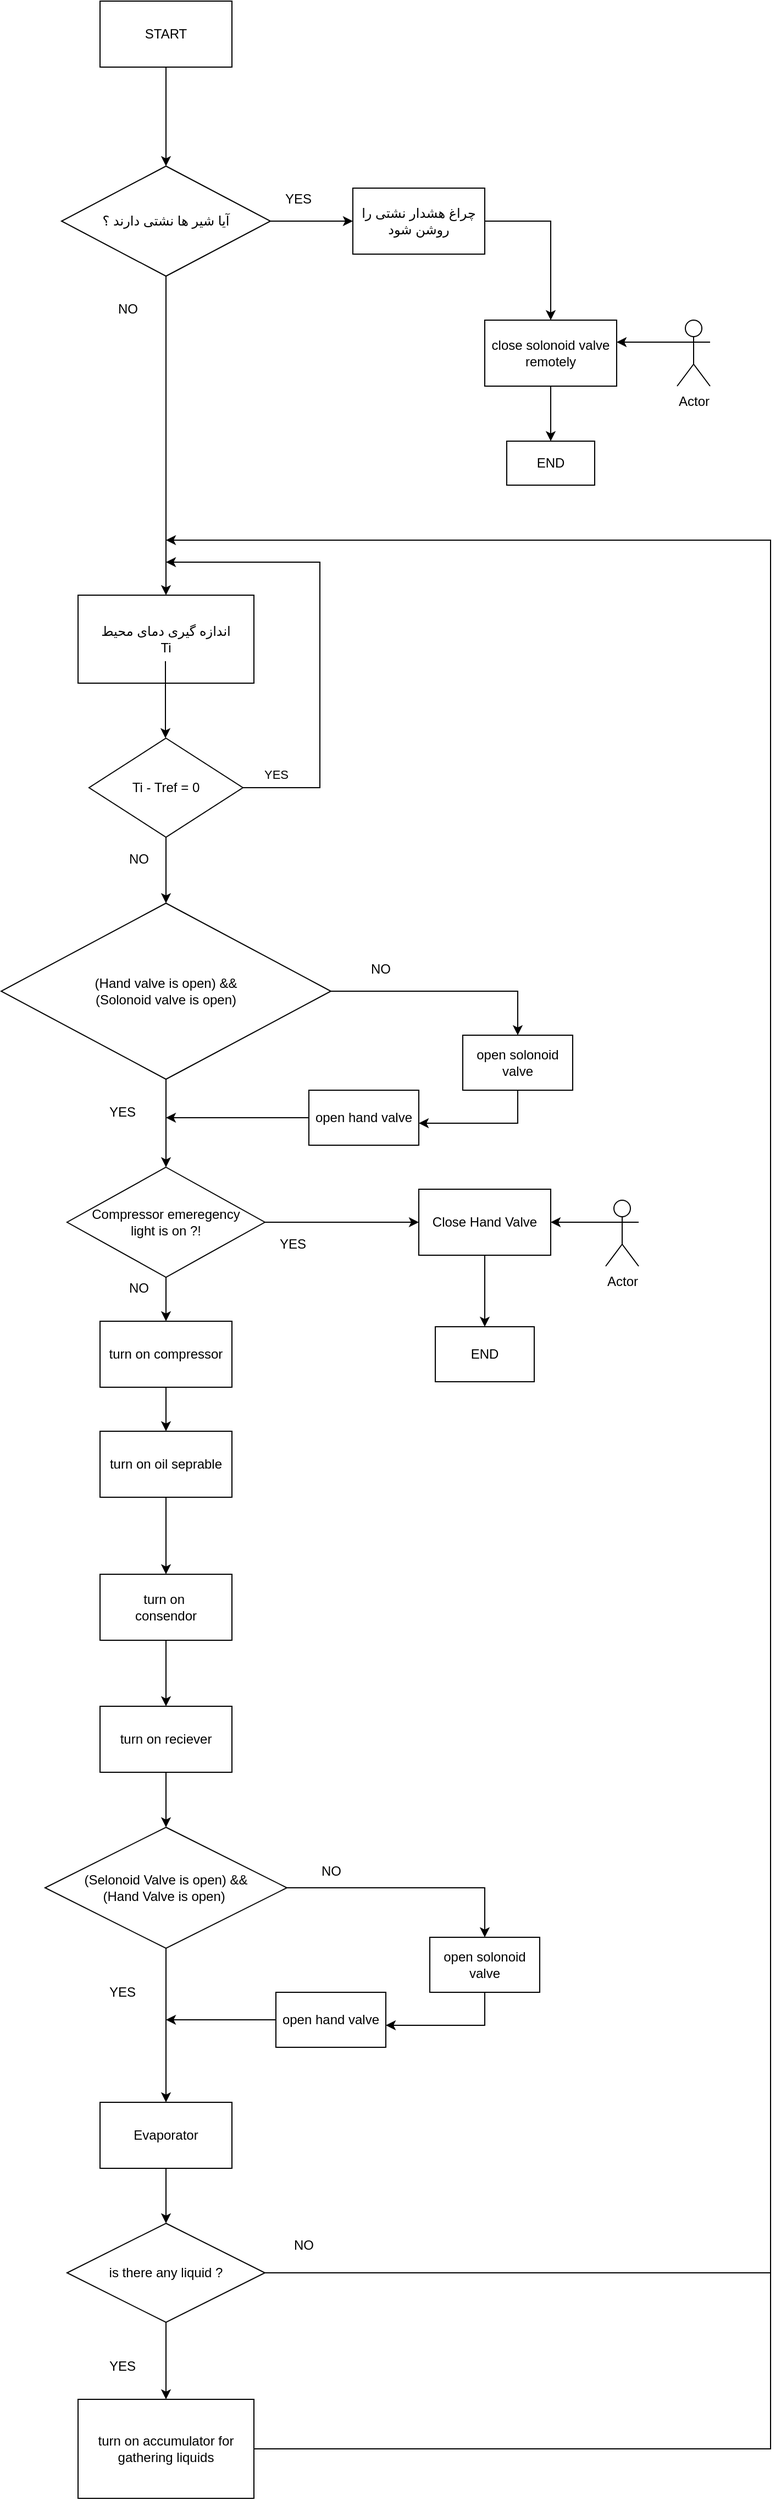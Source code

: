 <mxfile version="16.4.3" type="device"><diagram id="6bjxhPnPf8Hs3nQTwTzE" name="Page-1"><mxGraphModel dx="1038" dy="579" grid="1" gridSize="10" guides="1" tooltips="1" connect="1" arrows="1" fold="1" page="1" pageScale="1" pageWidth="2339" pageHeight="3300" math="0" shadow="0"><root><mxCell id="0"/><mxCell id="1" parent="0"/><mxCell id="gbN3PbA-3pEEkRE-9Jl1-20" value="" style="edgeStyle=orthogonalEdgeStyle;rounded=0;orthogonalLoop=1;jettySize=auto;html=1;" edge="1" parent="1" source="0Xodh3QElEGGn4C1a_XJ-1" target="gbN3PbA-3pEEkRE-9Jl1-19"><mxGeometry relative="1" as="geometry"/></mxCell><mxCell id="0Xodh3QElEGGn4C1a_XJ-1" value="START" style="rounded=0;whiteSpace=wrap;html=1;" parent="1" vertex="1"><mxGeometry x="230" y="310" width="120" height="60" as="geometry"/></mxCell><mxCell id="0Xodh3QElEGGn4C1a_XJ-2" value="" style="endArrow=classic;html=1;rounded=0;entryX=0.5;entryY=0;entryDx=0;entryDy=0;exitX=0.5;exitY=1;exitDx=0;exitDy=0;" parent="1" target="0Xodh3QElEGGn4C1a_XJ-3" edge="1" source="gbN3PbA-3pEEkRE-9Jl1-19"><mxGeometry width="50" height="50" relative="1" as="geometry"><mxPoint x="289.5" y="770" as="sourcePoint"/><mxPoint x="290" y="830" as="targetPoint"/></mxGeometry></mxCell><mxCell id="0Xodh3QElEGGn4C1a_XJ-3" value="اندازه گیری دمای محیط&lt;br&gt;Ti" style="rounded=0;whiteSpace=wrap;html=1;" parent="1" vertex="1"><mxGeometry x="210" y="850" width="160" height="80" as="geometry"/></mxCell><mxCell id="0Xodh3QElEGGn4C1a_XJ-4" value="" style="endArrow=classic;html=1;rounded=0;" parent="1" edge="1"><mxGeometry width="50" height="50" relative="1" as="geometry"><mxPoint x="289.5" y="910" as="sourcePoint"/><mxPoint x="289.5" y="980" as="targetPoint"/></mxGeometry></mxCell><mxCell id="0Xodh3QElEGGn4C1a_XJ-5" value="Ti - Tref = 0" style="rhombus;whiteSpace=wrap;html=1;" parent="1" vertex="1"><mxGeometry x="220" y="980" width="140" height="90" as="geometry"/></mxCell><mxCell id="0Xodh3QElEGGn4C1a_XJ-6" value="YES" style="endArrow=classic;html=1;rounded=0;exitX=1;exitY=0.5;exitDx=0;exitDy=0;labelPosition=center;verticalLabelPosition=bottom;align=center;verticalAlign=top;" parent="1" source="0Xodh3QElEGGn4C1a_XJ-5" edge="1"><mxGeometry x="-0.855" y="25" width="50" height="50" relative="1" as="geometry"><mxPoint x="400" y="1010" as="sourcePoint"/><mxPoint x="290" y="820" as="targetPoint"/><Array as="points"><mxPoint x="410" y="1025"/><mxPoint x="430" y="1025"/><mxPoint x="430" y="960"/><mxPoint x="430" y="820"/></Array><mxPoint as="offset"/></mxGeometry></mxCell><mxCell id="0Xodh3QElEGGn4C1a_XJ-7" value="" style="endArrow=classic;html=1;rounded=0;exitX=0.5;exitY=1;exitDx=0;exitDy=0;" parent="1" source="0Xodh3QElEGGn4C1a_XJ-5" edge="1"><mxGeometry width="50" height="50" relative="1" as="geometry"><mxPoint x="310" y="1110" as="sourcePoint"/><mxPoint x="290" y="1130" as="targetPoint"/></mxGeometry></mxCell><mxCell id="0Xodh3QElEGGn4C1a_XJ-8" value="(Hand valve is open) &amp;amp;&amp;amp;&lt;br&gt;(Solonoid valve is open)" style="rhombus;whiteSpace=wrap;html=1;" parent="1" vertex="1"><mxGeometry x="140" y="1130" width="300" height="160" as="geometry"/></mxCell><mxCell id="0Xodh3QElEGGn4C1a_XJ-10" value="" style="endArrow=classic;html=1;rounded=0;exitX=0.5;exitY=1;exitDx=0;exitDy=0;entryX=0.5;entryY=0;entryDx=0;entryDy=0;" parent="1" source="0Xodh3QElEGGn4C1a_XJ-8" edge="1" target="gbN3PbA-3pEEkRE-9Jl1-3"><mxGeometry width="50" height="50" relative="1" as="geometry"><mxPoint x="330" y="1240" as="sourcePoint"/><mxPoint x="290" y="1370" as="targetPoint"/><Array as="points"><mxPoint x="290" y="1330"/></Array></mxGeometry></mxCell><mxCell id="0Xodh3QElEGGn4C1a_XJ-11" value="" style="endArrow=classic;html=1;rounded=0;exitX=1;exitY=0.5;exitDx=0;exitDy=0;" parent="1" source="0Xodh3QElEGGn4C1a_XJ-8" edge="1"><mxGeometry width="50" height="50" relative="1" as="geometry"><mxPoint x="490" y="1235" as="sourcePoint"/><mxPoint x="610" y="1250" as="targetPoint"/><Array as="points"><mxPoint x="540" y="1210"/><mxPoint x="610" y="1210"/></Array></mxGeometry></mxCell><mxCell id="7M3vHRDsdeHGS6RXej9o-3" value="turn on compressor" style="rounded=0;whiteSpace=wrap;html=1;" parent="1" vertex="1"><mxGeometry x="230" y="1510" width="120" height="60" as="geometry"/></mxCell><mxCell id="7M3vHRDsdeHGS6RXej9o-4" value="" style="endArrow=classic;html=1;rounded=0;exitX=0.5;exitY=1;exitDx=0;exitDy=0;" parent="1" source="7M3vHRDsdeHGS6RXej9o-3" edge="1"><mxGeometry width="50" height="50" relative="1" as="geometry"><mxPoint x="350" y="1610" as="sourcePoint"/><mxPoint x="290" y="1610" as="targetPoint"/><Array as="points"><mxPoint x="290" y="1590"/></Array></mxGeometry></mxCell><mxCell id="7M3vHRDsdeHGS6RXej9o-5" value="turn on oil seprable" style="rounded=0;whiteSpace=wrap;html=1;" parent="1" vertex="1"><mxGeometry x="230" y="1610" width="120" height="60" as="geometry"/></mxCell><mxCell id="7M3vHRDsdeHGS6RXej9o-6" value="" style="endArrow=classic;html=1;rounded=0;exitX=0.5;exitY=1;exitDx=0;exitDy=0;" parent="1" source="7M3vHRDsdeHGS6RXej9o-5" edge="1"><mxGeometry width="50" height="50" relative="1" as="geometry"><mxPoint x="390" y="1550" as="sourcePoint"/><mxPoint x="290" y="1740" as="targetPoint"/></mxGeometry></mxCell><mxCell id="7M3vHRDsdeHGS6RXej9o-7" value="turn on&amp;nbsp;&lt;br&gt;consendor" style="rounded=0;whiteSpace=wrap;html=1;" parent="1" vertex="1"><mxGeometry x="230" y="1740" width="120" height="60" as="geometry"/></mxCell><mxCell id="7M3vHRDsdeHGS6RXej9o-8" value="" style="endArrow=classic;html=1;rounded=0;exitX=0.5;exitY=1;exitDx=0;exitDy=0;" parent="1" source="7M3vHRDsdeHGS6RXej9o-7" edge="1"><mxGeometry width="50" height="50" relative="1" as="geometry"><mxPoint x="390" y="1590" as="sourcePoint"/><mxPoint x="290" y="1860" as="targetPoint"/></mxGeometry></mxCell><mxCell id="7M3vHRDsdeHGS6RXej9o-9" value="turn on reciever" style="rounded=0;whiteSpace=wrap;html=1;" parent="1" vertex="1"><mxGeometry x="230" y="1860" width="120" height="60" as="geometry"/></mxCell><mxCell id="7M3vHRDsdeHGS6RXej9o-10" value="" style="endArrow=classic;html=1;rounded=0;exitX=0.5;exitY=1;exitDx=0;exitDy=0;" parent="1" source="7M3vHRDsdeHGS6RXej9o-9" edge="1"><mxGeometry width="50" height="50" relative="1" as="geometry"><mxPoint x="270" y="2020" as="sourcePoint"/><mxPoint x="290" y="1970" as="targetPoint"/></mxGeometry></mxCell><mxCell id="7M3vHRDsdeHGS6RXej9o-11" value="(Selonoid Valve is open) &amp;amp;&amp;amp;&lt;br&gt;(Hand Valve is open)&amp;nbsp;" style="rhombus;whiteSpace=wrap;html=1;" parent="1" vertex="1"><mxGeometry x="180" y="1970" width="220" height="110" as="geometry"/></mxCell><mxCell id="7M3vHRDsdeHGS6RXej9o-12" value="open solonoid valve" style="rounded=0;whiteSpace=wrap;html=1;" parent="1" vertex="1"><mxGeometry x="560" y="1250" width="100" height="50" as="geometry"/></mxCell><mxCell id="7M3vHRDsdeHGS6RXej9o-13" value="" style="endArrow=classic;html=1;rounded=0;exitX=0.5;exitY=1;exitDx=0;exitDy=0;" parent="1" source="7M3vHRDsdeHGS6RXej9o-12" edge="1"><mxGeometry width="50" height="50" relative="1" as="geometry"><mxPoint x="610" y="1310" as="sourcePoint"/><mxPoint x="520" y="1330" as="targetPoint"/><Array as="points"><mxPoint x="610" y="1330"/></Array></mxGeometry></mxCell><mxCell id="7M3vHRDsdeHGS6RXej9o-14" value="open hand valve" style="rounded=0;whiteSpace=wrap;html=1;" parent="1" vertex="1"><mxGeometry x="420" y="1300" width="100" height="50" as="geometry"/></mxCell><mxCell id="7M3vHRDsdeHGS6RXej9o-15" value="" style="endArrow=classic;html=1;rounded=0;exitX=0;exitY=0.5;exitDx=0;exitDy=0;" parent="1" source="7M3vHRDsdeHGS6RXej9o-14" edge="1"><mxGeometry width="50" height="50" relative="1" as="geometry"><mxPoint x="390" y="1330" as="sourcePoint"/><mxPoint x="290" y="1325" as="targetPoint"/></mxGeometry></mxCell><mxCell id="7M3vHRDsdeHGS6RXej9o-16" value="" style="endArrow=classic;html=1;rounded=0;exitX=1;exitY=0.5;exitDx=0;exitDy=0;" parent="1" source="7M3vHRDsdeHGS6RXej9o-11" edge="1"><mxGeometry width="50" height="50" relative="1" as="geometry"><mxPoint x="410" y="2030" as="sourcePoint"/><mxPoint x="580" y="2070" as="targetPoint"/><Array as="points"><mxPoint x="580" y="2025"/></Array></mxGeometry></mxCell><mxCell id="7M3vHRDsdeHGS6RXej9o-17" value="open solonoid valve" style="rounded=0;whiteSpace=wrap;html=1;" parent="1" vertex="1"><mxGeometry x="530" y="2070" width="100" height="50" as="geometry"/></mxCell><mxCell id="7M3vHRDsdeHGS6RXej9o-18" value="" style="endArrow=classic;html=1;rounded=0;exitX=0.5;exitY=1;exitDx=0;exitDy=0;" parent="1" source="7M3vHRDsdeHGS6RXej9o-17" edge="1"><mxGeometry width="50" height="50" relative="1" as="geometry"><mxPoint x="580" y="2130" as="sourcePoint"/><mxPoint x="490" y="2150" as="targetPoint"/><Array as="points"><mxPoint x="580" y="2150"/></Array></mxGeometry></mxCell><mxCell id="7M3vHRDsdeHGS6RXej9o-19" value="open hand valve" style="rounded=0;whiteSpace=wrap;html=1;" parent="1" vertex="1"><mxGeometry x="390" y="2120" width="100" height="50" as="geometry"/></mxCell><mxCell id="7M3vHRDsdeHGS6RXej9o-20" value="NO" style="text;html=1;align=center;verticalAlign=middle;resizable=0;points=[];autosize=1;strokeColor=none;fillColor=none;" parent="1" vertex="1"><mxGeometry x="425" y="2000" width="30" height="20" as="geometry"/></mxCell><mxCell id="7M3vHRDsdeHGS6RXej9o-21" value="YES" style="text;html=1;align=center;verticalAlign=middle;resizable=0;points=[];autosize=1;strokeColor=none;fillColor=none;" parent="1" vertex="1"><mxGeometry x="230" y="2110" width="40" height="20" as="geometry"/></mxCell><mxCell id="7M3vHRDsdeHGS6RXej9o-23" value="" style="endArrow=classic;html=1;rounded=0;exitX=0.5;exitY=1;exitDx=0;exitDy=0;" parent="1" source="7M3vHRDsdeHGS6RXej9o-11" edge="1"><mxGeometry width="50" height="50" relative="1" as="geometry"><mxPoint x="290" y="2160" as="sourcePoint"/><mxPoint x="290" y="2220" as="targetPoint"/></mxGeometry></mxCell><mxCell id="7M3vHRDsdeHGS6RXej9o-24" value="" style="endArrow=classic;html=1;rounded=0;exitX=0;exitY=0.5;exitDx=0;exitDy=0;" parent="1" source="7M3vHRDsdeHGS6RXej9o-19" edge="1"><mxGeometry width="50" height="50" relative="1" as="geometry"><mxPoint x="320" y="2190" as="sourcePoint"/><mxPoint x="290" y="2145" as="targetPoint"/></mxGeometry></mxCell><mxCell id="7M3vHRDsdeHGS6RXej9o-25" value="Evaporator" style="rounded=0;whiteSpace=wrap;html=1;" parent="1" vertex="1"><mxGeometry x="230" y="2220" width="120" height="60" as="geometry"/></mxCell><mxCell id="7M3vHRDsdeHGS6RXej9o-26" value="" style="endArrow=classic;html=1;rounded=0;exitX=0.5;exitY=1;exitDx=0;exitDy=0;" parent="1" source="7M3vHRDsdeHGS6RXej9o-25" edge="1"><mxGeometry width="50" height="50" relative="1" as="geometry"><mxPoint x="260" y="2360" as="sourcePoint"/><mxPoint x="290" y="2330" as="targetPoint"/></mxGeometry></mxCell><mxCell id="7M3vHRDsdeHGS6RXej9o-30" value="" style="edgeStyle=orthogonalEdgeStyle;rounded=0;orthogonalLoop=1;jettySize=auto;html=1;" parent="1" source="7M3vHRDsdeHGS6RXej9o-27" target="7M3vHRDsdeHGS6RXej9o-28" edge="1"><mxGeometry relative="1" as="geometry"/></mxCell><mxCell id="7M3vHRDsdeHGS6RXej9o-27" value="is there any liquid ?" style="rhombus;whiteSpace=wrap;html=1;" parent="1" vertex="1"><mxGeometry x="200" y="2330" width="180" height="90" as="geometry"/></mxCell><mxCell id="7M3vHRDsdeHGS6RXej9o-28" value="turn on accumulator for gathering liquids" style="rounded=0;whiteSpace=wrap;html=1;" parent="1" vertex="1"><mxGeometry x="210" y="2490" width="160" height="90" as="geometry"/></mxCell><mxCell id="7M3vHRDsdeHGS6RXej9o-31" value="YES" style="text;html=1;align=center;verticalAlign=middle;resizable=0;points=[];autosize=1;strokeColor=none;fillColor=none;" parent="1" vertex="1"><mxGeometry x="230" y="2450" width="40" height="20" as="geometry"/></mxCell><mxCell id="7M3vHRDsdeHGS6RXej9o-32" value="" style="endArrow=classic;html=1;rounded=0;exitX=1;exitY=0.5;exitDx=0;exitDy=0;" parent="1" source="7M3vHRDsdeHGS6RXej9o-27" edge="1"><mxGeometry width="50" height="50" relative="1" as="geometry"><mxPoint x="390" y="2480" as="sourcePoint"/><mxPoint x="290" y="800" as="targetPoint"/><Array as="points"><mxPoint x="840" y="2375"/><mxPoint x="840" y="2210"/><mxPoint x="840" y="930"/><mxPoint x="840" y="800"/></Array></mxGeometry></mxCell><mxCell id="7M3vHRDsdeHGS6RXej9o-33" value="NO" style="text;html=1;align=center;verticalAlign=middle;resizable=0;points=[];autosize=1;strokeColor=none;fillColor=none;" parent="1" vertex="1"><mxGeometry x="400" y="2340" width="30" height="20" as="geometry"/></mxCell><mxCell id="7M3vHRDsdeHGS6RXej9o-35" value="NO&lt;br&gt;" style="text;html=1;align=center;verticalAlign=middle;resizable=0;points=[];autosize=1;strokeColor=none;fillColor=none;" parent="1" vertex="1"><mxGeometry x="250" y="1080" width="30" height="20" as="geometry"/></mxCell><mxCell id="7M3vHRDsdeHGS6RXej9o-36" value="NO" style="text;html=1;align=center;verticalAlign=middle;resizable=0;points=[];autosize=1;strokeColor=none;fillColor=none;" parent="1" vertex="1"><mxGeometry x="470" y="1180" width="30" height="20" as="geometry"/></mxCell><mxCell id="7M3vHRDsdeHGS6RXej9o-37" value="YES" style="text;html=1;align=center;verticalAlign=middle;resizable=0;points=[];autosize=1;strokeColor=none;fillColor=none;" parent="1" vertex="1"><mxGeometry x="230" y="1310" width="40" height="20" as="geometry"/></mxCell><mxCell id="gbN3PbA-3pEEkRE-9Jl1-1" value="" style="endArrow=none;html=1;rounded=0;exitX=1;exitY=0.5;exitDx=0;exitDy=0;" edge="1" parent="1" source="7M3vHRDsdeHGS6RXej9o-28"><mxGeometry width="50" height="50" relative="1" as="geometry"><mxPoint x="500" y="2460" as="sourcePoint"/><mxPoint x="840" y="2370" as="targetPoint"/><Array as="points"><mxPoint x="740" y="2535"/><mxPoint x="840" y="2535"/></Array></mxGeometry></mxCell><mxCell id="gbN3PbA-3pEEkRE-9Jl1-4" value="" style="edgeStyle=orthogonalEdgeStyle;rounded=0;orthogonalLoop=1;jettySize=auto;html=1;" edge="1" parent="1" source="gbN3PbA-3pEEkRE-9Jl1-3" target="7M3vHRDsdeHGS6RXej9o-3"><mxGeometry relative="1" as="geometry"/></mxCell><mxCell id="gbN3PbA-3pEEkRE-9Jl1-3" value="Compressor emeregency&lt;br&gt;&amp;nbsp;light is on ?!&amp;nbsp;" style="rhombus;whiteSpace=wrap;html=1;" vertex="1" parent="1"><mxGeometry x="200" y="1370" width="180" height="100" as="geometry"/></mxCell><mxCell id="gbN3PbA-3pEEkRE-9Jl1-5" value="NO&lt;br&gt;" style="text;html=1;align=center;verticalAlign=middle;resizable=0;points=[];autosize=1;strokeColor=none;fillColor=none;" vertex="1" parent="1"><mxGeometry x="250" y="1470" width="30" height="20" as="geometry"/></mxCell><mxCell id="gbN3PbA-3pEEkRE-9Jl1-7" value="" style="endArrow=classic;html=1;rounded=0;exitX=1;exitY=0.5;exitDx=0;exitDy=0;entryX=0;entryY=0.5;entryDx=0;entryDy=0;" edge="1" parent="1" source="gbN3PbA-3pEEkRE-9Jl1-3" target="gbN3PbA-3pEEkRE-9Jl1-8"><mxGeometry width="50" height="50" relative="1" as="geometry"><mxPoint x="390" y="1414.5" as="sourcePoint"/><mxPoint x="460" y="1420" as="targetPoint"/></mxGeometry></mxCell><mxCell id="gbN3PbA-3pEEkRE-9Jl1-18" value="" style="edgeStyle=orthogonalEdgeStyle;rounded=0;orthogonalLoop=1;jettySize=auto;html=1;" edge="1" parent="1" source="gbN3PbA-3pEEkRE-9Jl1-8" target="gbN3PbA-3pEEkRE-9Jl1-16"><mxGeometry relative="1" as="geometry"/></mxCell><mxCell id="gbN3PbA-3pEEkRE-9Jl1-8" value="Close Hand Valve" style="whiteSpace=wrap;html=1;" vertex="1" parent="1"><mxGeometry x="520" y="1390" width="120" height="60" as="geometry"/></mxCell><mxCell id="gbN3PbA-3pEEkRE-9Jl1-9" value="YES" style="text;html=1;align=center;verticalAlign=middle;resizable=0;points=[];autosize=1;strokeColor=none;fillColor=none;" vertex="1" parent="1"><mxGeometry x="385" y="1430" width="40" height="20" as="geometry"/></mxCell><mxCell id="gbN3PbA-3pEEkRE-9Jl1-10" value="Actor" style="shape=umlActor;verticalLabelPosition=bottom;verticalAlign=top;html=1;outlineConnect=0;" vertex="1" parent="1"><mxGeometry x="690" y="1400" width="30" height="60" as="geometry"/></mxCell><mxCell id="gbN3PbA-3pEEkRE-9Jl1-15" value="" style="endArrow=classic;html=1;rounded=0;exitX=0;exitY=0.333;exitDx=0;exitDy=0;exitPerimeter=0;entryX=1;entryY=0.5;entryDx=0;entryDy=0;" edge="1" parent="1" source="gbN3PbA-3pEEkRE-9Jl1-10" target="gbN3PbA-3pEEkRE-9Jl1-8"><mxGeometry width="50" height="50" relative="1" as="geometry"><mxPoint x="370" y="1510" as="sourcePoint"/><mxPoint x="420" y="1460" as="targetPoint"/></mxGeometry></mxCell><mxCell id="gbN3PbA-3pEEkRE-9Jl1-16" value="END" style="rounded=0;whiteSpace=wrap;html=1;" vertex="1" parent="1"><mxGeometry x="535" y="1515" width="90" height="50" as="geometry"/></mxCell><mxCell id="gbN3PbA-3pEEkRE-9Jl1-19" value="آیا شیر ها نشتی دارند ؟" style="rhombus;whiteSpace=wrap;html=1;" vertex="1" parent="1"><mxGeometry x="195" y="460" width="190" height="100" as="geometry"/></mxCell><mxCell id="gbN3PbA-3pEEkRE-9Jl1-22" value="" style="endArrow=classic;html=1;rounded=0;exitX=1;exitY=0.5;exitDx=0;exitDy=0;" edge="1" parent="1" source="gbN3PbA-3pEEkRE-9Jl1-19"><mxGeometry width="50" height="50" relative="1" as="geometry"><mxPoint x="370" y="530" as="sourcePoint"/><mxPoint x="460" y="510" as="targetPoint"/></mxGeometry></mxCell><mxCell id="gbN3PbA-3pEEkRE-9Jl1-23" value="YES&lt;br&gt;" style="text;html=1;align=center;verticalAlign=middle;resizable=0;points=[];autosize=1;strokeColor=none;fillColor=none;" vertex="1" parent="1"><mxGeometry x="390" y="480" width="40" height="20" as="geometry"/></mxCell><mxCell id="gbN3PbA-3pEEkRE-9Jl1-24" value="NO&lt;br&gt;" style="text;html=1;align=center;verticalAlign=middle;resizable=0;points=[];autosize=1;strokeColor=none;fillColor=none;" vertex="1" parent="1"><mxGeometry x="240" y="580" width="30" height="20" as="geometry"/></mxCell><mxCell id="gbN3PbA-3pEEkRE-9Jl1-25" value="چراغ هشدار نشتی را روشن شود" style="rounded=0;whiteSpace=wrap;html=1;" vertex="1" parent="1"><mxGeometry x="460" y="480" width="120" height="60" as="geometry"/></mxCell><mxCell id="gbN3PbA-3pEEkRE-9Jl1-26" value="" style="endArrow=classic;html=1;rounded=0;exitX=1;exitY=0.5;exitDx=0;exitDy=0;" edge="1" parent="1" source="gbN3PbA-3pEEkRE-9Jl1-25"><mxGeometry width="50" height="50" relative="1" as="geometry"><mxPoint x="620" y="500" as="sourcePoint"/><mxPoint x="640" y="600" as="targetPoint"/><Array as="points"><mxPoint x="640" y="510"/></Array></mxGeometry></mxCell><mxCell id="gbN3PbA-3pEEkRE-9Jl1-27" value="close solonoid valve remotely" style="rounded=0;whiteSpace=wrap;html=1;" vertex="1" parent="1"><mxGeometry x="580" y="600" width="120" height="60" as="geometry"/></mxCell><mxCell id="gbN3PbA-3pEEkRE-9Jl1-28" value="Actor" style="shape=umlActor;verticalLabelPosition=bottom;verticalAlign=top;html=1;outlineConnect=0;" vertex="1" parent="1"><mxGeometry x="755" y="600" width="30" height="60" as="geometry"/></mxCell><mxCell id="gbN3PbA-3pEEkRE-9Jl1-29" value="" style="endArrow=classic;html=1;rounded=0;exitX=0;exitY=0.333;exitDx=0;exitDy=0;exitPerimeter=0;entryX=1;entryY=0.333;entryDx=0;entryDy=0;entryPerimeter=0;" edge="1" parent="1" target="gbN3PbA-3pEEkRE-9Jl1-27"><mxGeometry width="50" height="50" relative="1" as="geometry"><mxPoint x="760" y="620" as="sourcePoint"/><mxPoint x="710" y="620" as="targetPoint"/></mxGeometry></mxCell><mxCell id="gbN3PbA-3pEEkRE-9Jl1-31" value="END" style="rounded=0;whiteSpace=wrap;html=1;" vertex="1" parent="1"><mxGeometry x="600" y="710" width="80" height="40" as="geometry"/></mxCell><mxCell id="gbN3PbA-3pEEkRE-9Jl1-32" value="" style="endArrow=classic;html=1;rounded=0;exitX=0.5;exitY=1;exitDx=0;exitDy=0;entryX=0.5;entryY=0;entryDx=0;entryDy=0;" edge="1" parent="1" source="gbN3PbA-3pEEkRE-9Jl1-27" target="gbN3PbA-3pEEkRE-9Jl1-31"><mxGeometry width="50" height="50" relative="1" as="geometry"><mxPoint x="370" y="840" as="sourcePoint"/><mxPoint x="420" y="790" as="targetPoint"/></mxGeometry></mxCell></root></mxGraphModel></diagram></mxfile>